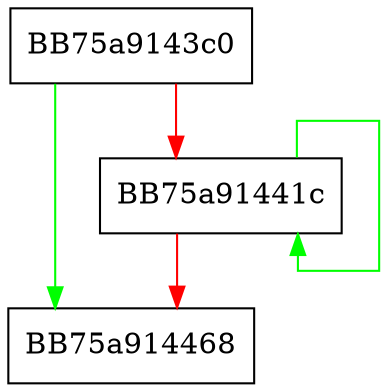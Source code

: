 digraph calculate_output_value {
  node [shape="box"];
  graph [splines=ortho];
  BB75a9143c0 -> BB75a914468 [color="green"];
  BB75a9143c0 -> BB75a91441c [color="red"];
  BB75a91441c -> BB75a91441c [color="green"];
  BB75a91441c -> BB75a914468 [color="red"];
}